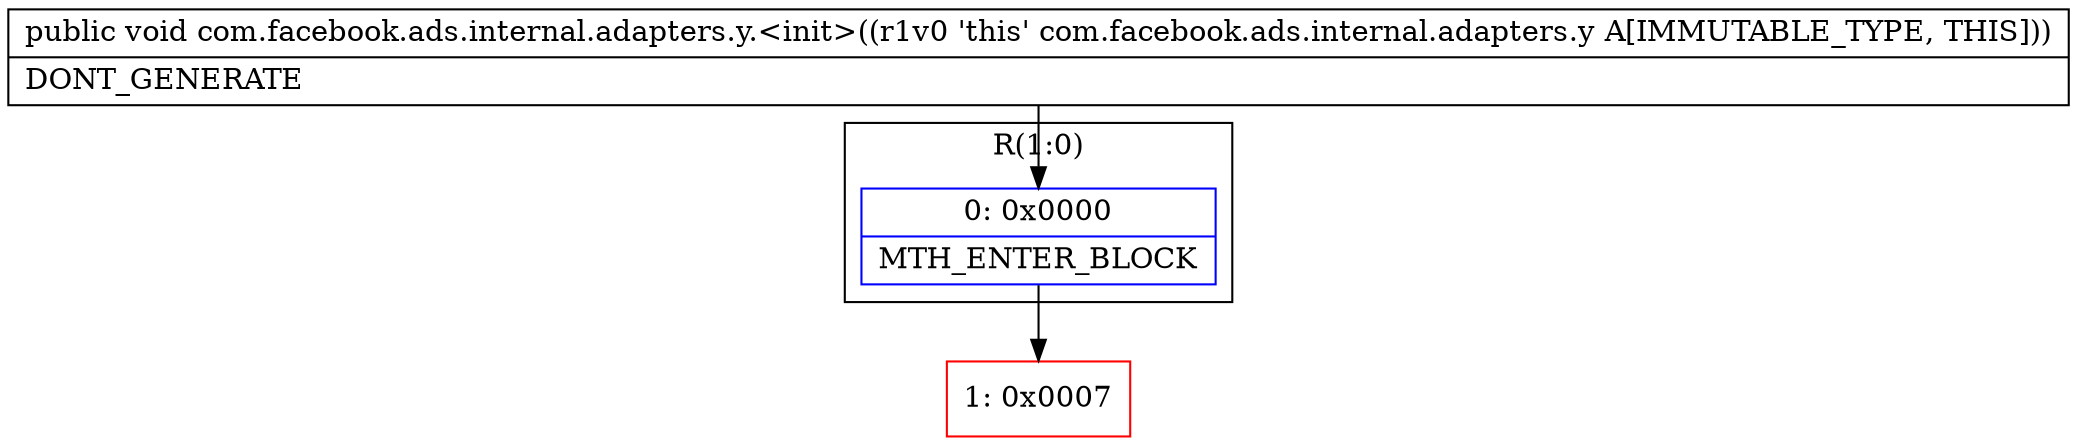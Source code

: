 digraph "CFG forcom.facebook.ads.internal.adapters.y.\<init\>()V" {
subgraph cluster_Region_1567047129 {
label = "R(1:0)";
node [shape=record,color=blue];
Node_0 [shape=record,label="{0\:\ 0x0000|MTH_ENTER_BLOCK\l}"];
}
Node_1 [shape=record,color=red,label="{1\:\ 0x0007}"];
MethodNode[shape=record,label="{public void com.facebook.ads.internal.adapters.y.\<init\>((r1v0 'this' com.facebook.ads.internal.adapters.y A[IMMUTABLE_TYPE, THIS]))  | DONT_GENERATE\l}"];
MethodNode -> Node_0;
Node_0 -> Node_1;
}

